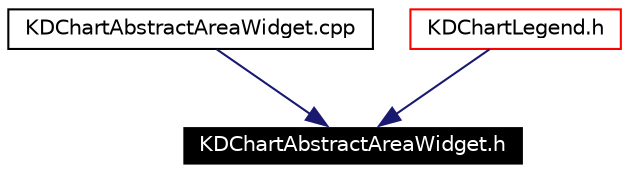 digraph G
{
  edge [fontname="Helvetica",fontsize=10,labelfontname="Helvetica",labelfontsize=10];
  node [fontname="Helvetica",fontsize=10,shape=record];
  Node273 [label="KDChartAbstractAreaWidget.h",height=0.2,width=0.4,color="white", fillcolor="black", style="filled" fontcolor="white"];
  Node274 -> Node273 [color="midnightblue",fontsize=10,style="solid",fontname="Helvetica"];
  Node274 [label="KDChartAbstractAreaWidget.cpp",height=0.2,width=0.4,color="black",URL="$_k_d_chart_abstract_area_widget_8cpp.html"];
  Node275 -> Node273 [color="midnightblue",fontsize=10,style="solid",fontname="Helvetica"];
  Node275 [label="KDChartLegend.h",height=0.2,width=0.4,color="red",URL="$_k_d_chart_legend_8h.html"];
}
